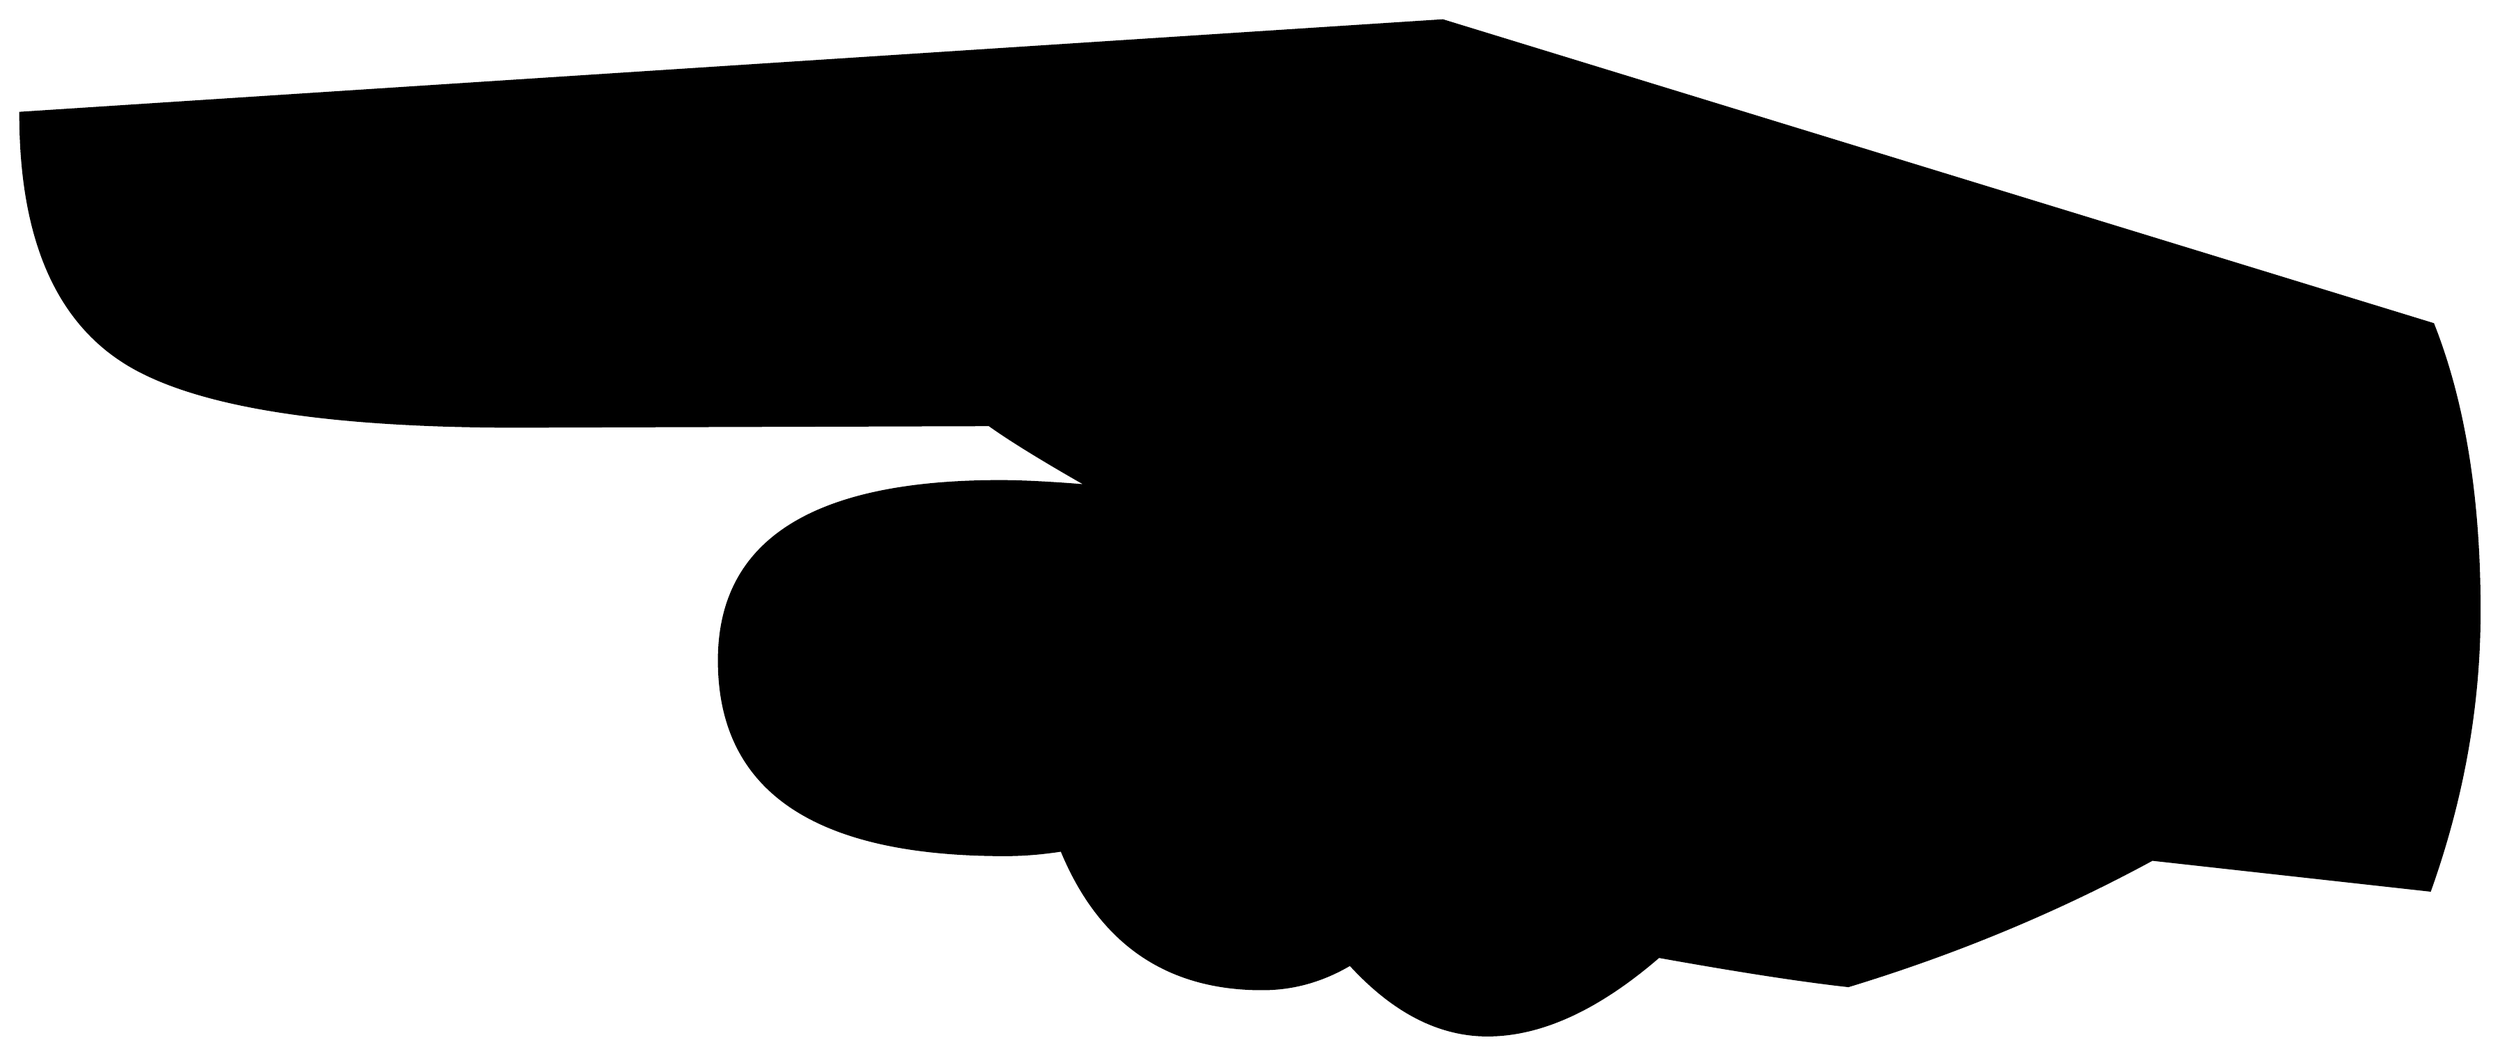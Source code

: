 


\begin{tikzpicture}[y=0.80pt, x=0.80pt, yscale=-1.0, xscale=1.0, inner sep=0pt, outer sep=0pt]
\begin{scope}[shift={(100.0,1900.0)},nonzero rule]
  \path[draw=.,fill=.,line width=1.600pt] (1766.0,-722.0) ..
    controls (1766.0,-661.333) and (1755.333,-601.0) ..
    (1734.0,-541.0) -- (1554.0,-561.0) .. controls
    (1492.667,-527.667) and (1427.0,-500.333) .. (1357.0,-479.0) ..
    controls (1327.0,-482.333) and (1286.0,-488.667) ..
    (1234.0,-498.0) .. controls (1194.667,-464.0) and
    (1157.667,-447.0) .. (1123.0,-447.0) .. controls
    (1091.667,-447.0) and (1062.0,-462.333) .. (1034.0,-493.0) ..
    controls (1016.0,-482.333) and (997.0,-477.0) ..
    (977.0,-477.0) .. controls (915.0,-477.0) and (871.667,-507.0)
    .. (847.0,-567.0) .. controls (834.333,-565.0) and
    (822.0,-564.0) .. (810.0,-564.0) .. controls (686.667,-564.0)
    and (625.0,-606.0) .. (625.0,-690.0) .. controls
    (625.0,-767.333) and (685.667,-806.0) .. (807.0,-806.0) ..
    controls (821.667,-806.0) and (841.0,-805.0) .. (865.0,-803.0)
    .. controls (835.667,-819.667) and (814.0,-833.0) ..
    (800.0,-843.0) -- (494.0,-842.0) .. controls (370.667,-842.0)
    and (286.667,-855.333) .. (242.0,-882.0) .. controls
    (195.333,-910.0) and (172.0,-964.333) .. (172.0,-1045.0) --
    (1094.0,-1105.0) -- (1736.0,-908.0) .. controls
    (1756.0,-857.333) and (1766.0,-795.333) .. (1766.0,-722.0) --
    cycle;
\end{scope}

\end{tikzpicture}

